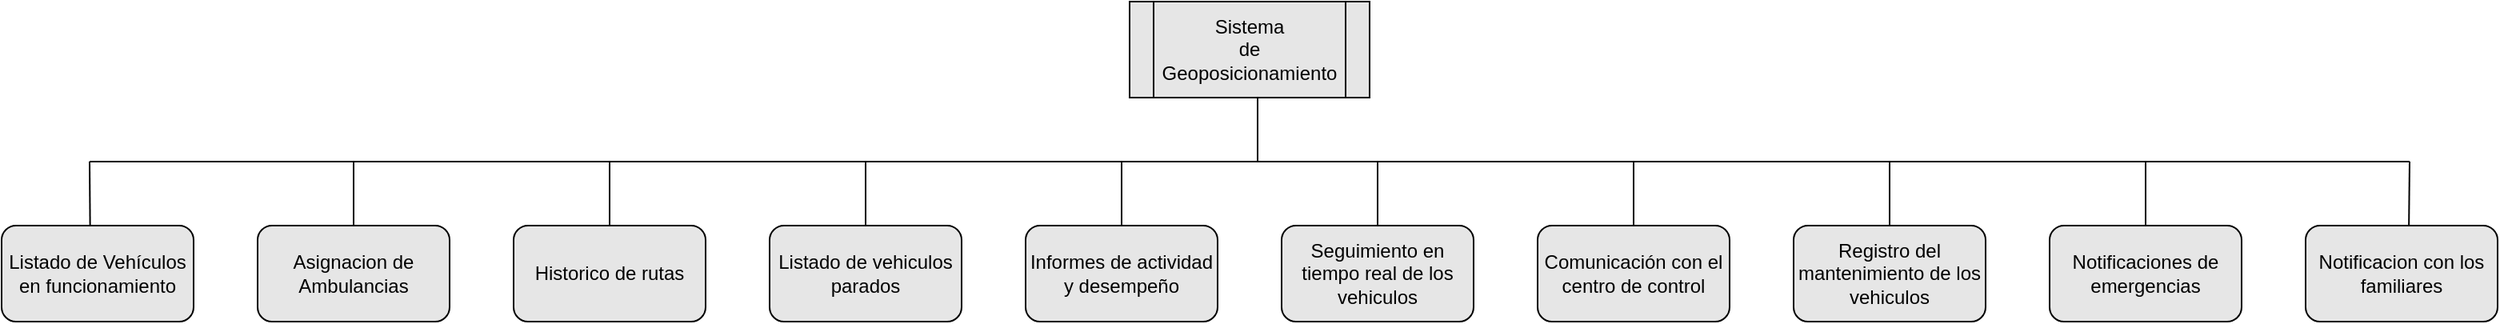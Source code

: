 <mxfile version="24.2.2" type="device">
  <diagram name="Página-1" id="hNnjWUBZpDw-WLdCZP_z">
    <mxGraphModel dx="2261" dy="780" grid="1" gridSize="10" guides="1" tooltips="1" connect="1" arrows="1" fold="1" page="1" pageScale="1" pageWidth="827" pageHeight="1169" math="0" shadow="0">
      <root>
        <mxCell id="0" />
        <mxCell id="1" parent="0" />
        <mxCell id="TuquYAMLNae4G42mEO1Y-1" value="Sistema&lt;div&gt;de&lt;/div&gt;&lt;div&gt;Geoposicionamiento&lt;/div&gt;" style="shape=process;whiteSpace=wrap;html=1;backgroundOutline=1;fillColor=#E6E6E6;" parent="1" vertex="1">
          <mxGeometry x="310" y="60" width="150" height="60" as="geometry" />
        </mxCell>
        <mxCell id="TuquYAMLNae4G42mEO1Y-2" value="Informes de actividad y desempeño" style="rounded=1;whiteSpace=wrap;html=1;fillColor=#E6E6E6;" parent="1" vertex="1">
          <mxGeometry x="245" y="200" width="120" height="60" as="geometry" />
        </mxCell>
        <mxCell id="TuquYAMLNae4G42mEO1Y-3" value="Seguimiento en tiempo real de los vehiculos" style="rounded=1;whiteSpace=wrap;html=1;fillColor=#E6E6E6;" parent="1" vertex="1">
          <mxGeometry x="405" y="200" width="120" height="60" as="geometry" />
        </mxCell>
        <mxCell id="TuquYAMLNae4G42mEO1Y-4" value="Listado de vehiculos parados" style="rounded=1;whiteSpace=wrap;html=1;fillColor=#E6E6E6;" parent="1" vertex="1">
          <mxGeometry x="85" y="200" width="120" height="60" as="geometry" />
        </mxCell>
        <mxCell id="TuquYAMLNae4G42mEO1Y-5" value="Comunicación con el centro de control" style="rounded=1;whiteSpace=wrap;html=1;fillColor=#E6E6E6;" parent="1" vertex="1">
          <mxGeometry x="565" y="200" width="120" height="60" as="geometry" />
        </mxCell>
        <mxCell id="TuquYAMLNae4G42mEO1Y-6" value="Historico de rutas" style="rounded=1;whiteSpace=wrap;html=1;fillColor=#E6E6E6;" parent="1" vertex="1">
          <mxGeometry x="-75" y="200" width="120" height="60" as="geometry" />
        </mxCell>
        <mxCell id="TuquYAMLNae4G42mEO1Y-7" value="Registro del mantenimiento de los vehiculos" style="rounded=1;whiteSpace=wrap;html=1;fillColor=#E6E6E6;" parent="1" vertex="1">
          <mxGeometry x="725" y="200" width="120" height="60" as="geometry" />
        </mxCell>
        <mxCell id="TuquYAMLNae4G42mEO1Y-8" value="Asignacion de Ambulancias" style="rounded=1;whiteSpace=wrap;html=1;fillColor=#E6E6E6;" parent="1" vertex="1">
          <mxGeometry x="-235" y="200" width="120" height="60" as="geometry" />
        </mxCell>
        <mxCell id="TuquYAMLNae4G42mEO1Y-9" value="Listado de Vehículos en funcionamiento" style="rounded=1;whiteSpace=wrap;html=1;fillColor=#E6E6E6;" parent="1" vertex="1">
          <mxGeometry x="-395" y="200" width="120" height="60" as="geometry" />
        </mxCell>
        <mxCell id="TuquYAMLNae4G42mEO1Y-10" value="Notificaciones de emergencias" style="rounded=1;whiteSpace=wrap;html=1;fillColor=#E6E6E6;" parent="1" vertex="1">
          <mxGeometry x="885" y="200" width="120" height="60" as="geometry" />
        </mxCell>
        <mxCell id="TuquYAMLNae4G42mEO1Y-11" value="Notificacion con los familiares" style="rounded=1;whiteSpace=wrap;html=1;fillColor=#E6E6E6;" parent="1" vertex="1">
          <mxGeometry x="1045" y="200" width="120" height="60" as="geometry" />
        </mxCell>
        <mxCell id="TuquYAMLNae4G42mEO1Y-14" value="" style="endArrow=none;html=1;rounded=0;fillColor=#E6E6E6;" parent="1" edge="1">
          <mxGeometry width="50" height="50" relative="1" as="geometry">
            <mxPoint x="390" y="160" as="sourcePoint" />
            <mxPoint x="390" y="120" as="targetPoint" />
          </mxGeometry>
        </mxCell>
        <mxCell id="TuquYAMLNae4G42mEO1Y-15" value="" style="endArrow=none;html=1;rounded=0;exitX=0.461;exitY=0.008;exitDx=0;exitDy=0;exitPerimeter=0;fillColor=#E6E6E6;" parent="1" source="TuquYAMLNae4G42mEO1Y-9" edge="1">
          <mxGeometry width="50" height="50" relative="1" as="geometry">
            <mxPoint x="300" y="280" as="sourcePoint" />
            <mxPoint x="-340" y="160" as="targetPoint" />
          </mxGeometry>
        </mxCell>
        <mxCell id="TuquYAMLNae4G42mEO1Y-16" value="" style="endArrow=none;html=1;rounded=0;fillColor=#E6E6E6;" parent="1" edge="1">
          <mxGeometry width="50" height="50" relative="1" as="geometry">
            <mxPoint x="-340" y="160" as="sourcePoint" />
            <mxPoint x="390" y="160" as="targetPoint" />
          </mxGeometry>
        </mxCell>
        <mxCell id="TuquYAMLNae4G42mEO1Y-17" value="" style="endArrow=none;html=1;rounded=0;exitX=0.538;exitY=0.005;exitDx=0;exitDy=0;exitPerimeter=0;fillColor=#E6E6E6;" parent="1" source="TuquYAMLNae4G42mEO1Y-11" edge="1">
          <mxGeometry width="50" height="50" relative="1" as="geometry">
            <mxPoint x="770" y="240" as="sourcePoint" />
            <mxPoint x="1110" y="160" as="targetPoint" />
          </mxGeometry>
        </mxCell>
        <mxCell id="TuquYAMLNae4G42mEO1Y-18" value="" style="endArrow=none;html=1;rounded=0;fillColor=#E6E6E6;" parent="1" edge="1">
          <mxGeometry width="50" height="50" relative="1" as="geometry">
            <mxPoint x="390" y="160" as="sourcePoint" />
            <mxPoint x="1110" y="160" as="targetPoint" />
          </mxGeometry>
        </mxCell>
        <mxCell id="TuquYAMLNae4G42mEO1Y-19" value="" style="endArrow=none;html=1;rounded=0;exitX=0.5;exitY=0;exitDx=0;exitDy=0;fillColor=#E6E6E6;" parent="1" source="TuquYAMLNae4G42mEO1Y-8" edge="1">
          <mxGeometry width="50" height="50" relative="1" as="geometry">
            <mxPoint x="370" y="250" as="sourcePoint" />
            <mxPoint x="-175" y="160" as="targetPoint" />
          </mxGeometry>
        </mxCell>
        <mxCell id="TuquYAMLNae4G42mEO1Y-20" value="" style="endArrow=none;html=1;rounded=0;exitX=0.5;exitY=0;exitDx=0;exitDy=0;fillColor=#E6E6E6;" parent="1" source="TuquYAMLNae4G42mEO1Y-6" edge="1">
          <mxGeometry width="50" height="50" relative="1" as="geometry">
            <mxPoint x="370" y="250" as="sourcePoint" />
            <mxPoint x="-15" y="160" as="targetPoint" />
          </mxGeometry>
        </mxCell>
        <mxCell id="TuquYAMLNae4G42mEO1Y-21" value="" style="endArrow=none;html=1;rounded=0;exitX=0.5;exitY=0;exitDx=0;exitDy=0;fillColor=#E6E6E6;" parent="1" source="TuquYAMLNae4G42mEO1Y-4" edge="1">
          <mxGeometry width="50" height="50" relative="1" as="geometry">
            <mxPoint x="370" y="250" as="sourcePoint" />
            <mxPoint x="145" y="160" as="targetPoint" />
          </mxGeometry>
        </mxCell>
        <mxCell id="TuquYAMLNae4G42mEO1Y-22" value="" style="endArrow=none;html=1;rounded=0;exitX=0.5;exitY=0;exitDx=0;exitDy=0;fillColor=#E6E6E6;" parent="1" source="TuquYAMLNae4G42mEO1Y-2" edge="1">
          <mxGeometry width="50" height="50" relative="1" as="geometry">
            <mxPoint x="370" y="250" as="sourcePoint" />
            <mxPoint x="305" y="160" as="targetPoint" />
          </mxGeometry>
        </mxCell>
        <mxCell id="TuquYAMLNae4G42mEO1Y-23" value="" style="endArrow=none;html=1;rounded=0;exitX=0.5;exitY=0;exitDx=0;exitDy=0;fillColor=#E6E6E6;" parent="1" source="TuquYAMLNae4G42mEO1Y-3" edge="1">
          <mxGeometry width="50" height="50" relative="1" as="geometry">
            <mxPoint x="370" y="250" as="sourcePoint" />
            <mxPoint x="465" y="160" as="targetPoint" />
          </mxGeometry>
        </mxCell>
        <mxCell id="TuquYAMLNae4G42mEO1Y-24" value="" style="endArrow=none;html=1;rounded=0;exitX=0.5;exitY=0;exitDx=0;exitDy=0;fillColor=#E6E6E6;" parent="1" source="TuquYAMLNae4G42mEO1Y-5" edge="1">
          <mxGeometry width="50" height="50" relative="1" as="geometry">
            <mxPoint x="370" y="250" as="sourcePoint" />
            <mxPoint x="625" y="160" as="targetPoint" />
          </mxGeometry>
        </mxCell>
        <mxCell id="TuquYAMLNae4G42mEO1Y-25" value="" style="endArrow=none;html=1;rounded=0;exitX=0.5;exitY=0;exitDx=0;exitDy=0;fillColor=#E6E6E6;" parent="1" source="TuquYAMLNae4G42mEO1Y-7" edge="1">
          <mxGeometry width="50" height="50" relative="1" as="geometry">
            <mxPoint x="370" y="250" as="sourcePoint" />
            <mxPoint x="785" y="160" as="targetPoint" />
          </mxGeometry>
        </mxCell>
        <mxCell id="TuquYAMLNae4G42mEO1Y-26" value="" style="endArrow=none;html=1;rounded=0;exitX=0.5;exitY=0;exitDx=0;exitDy=0;fillColor=#E6E6E6;" parent="1" source="TuquYAMLNae4G42mEO1Y-10" edge="1">
          <mxGeometry width="50" height="50" relative="1" as="geometry">
            <mxPoint x="620" y="180" as="sourcePoint" />
            <mxPoint x="945" y="160" as="targetPoint" />
          </mxGeometry>
        </mxCell>
      </root>
    </mxGraphModel>
  </diagram>
</mxfile>
